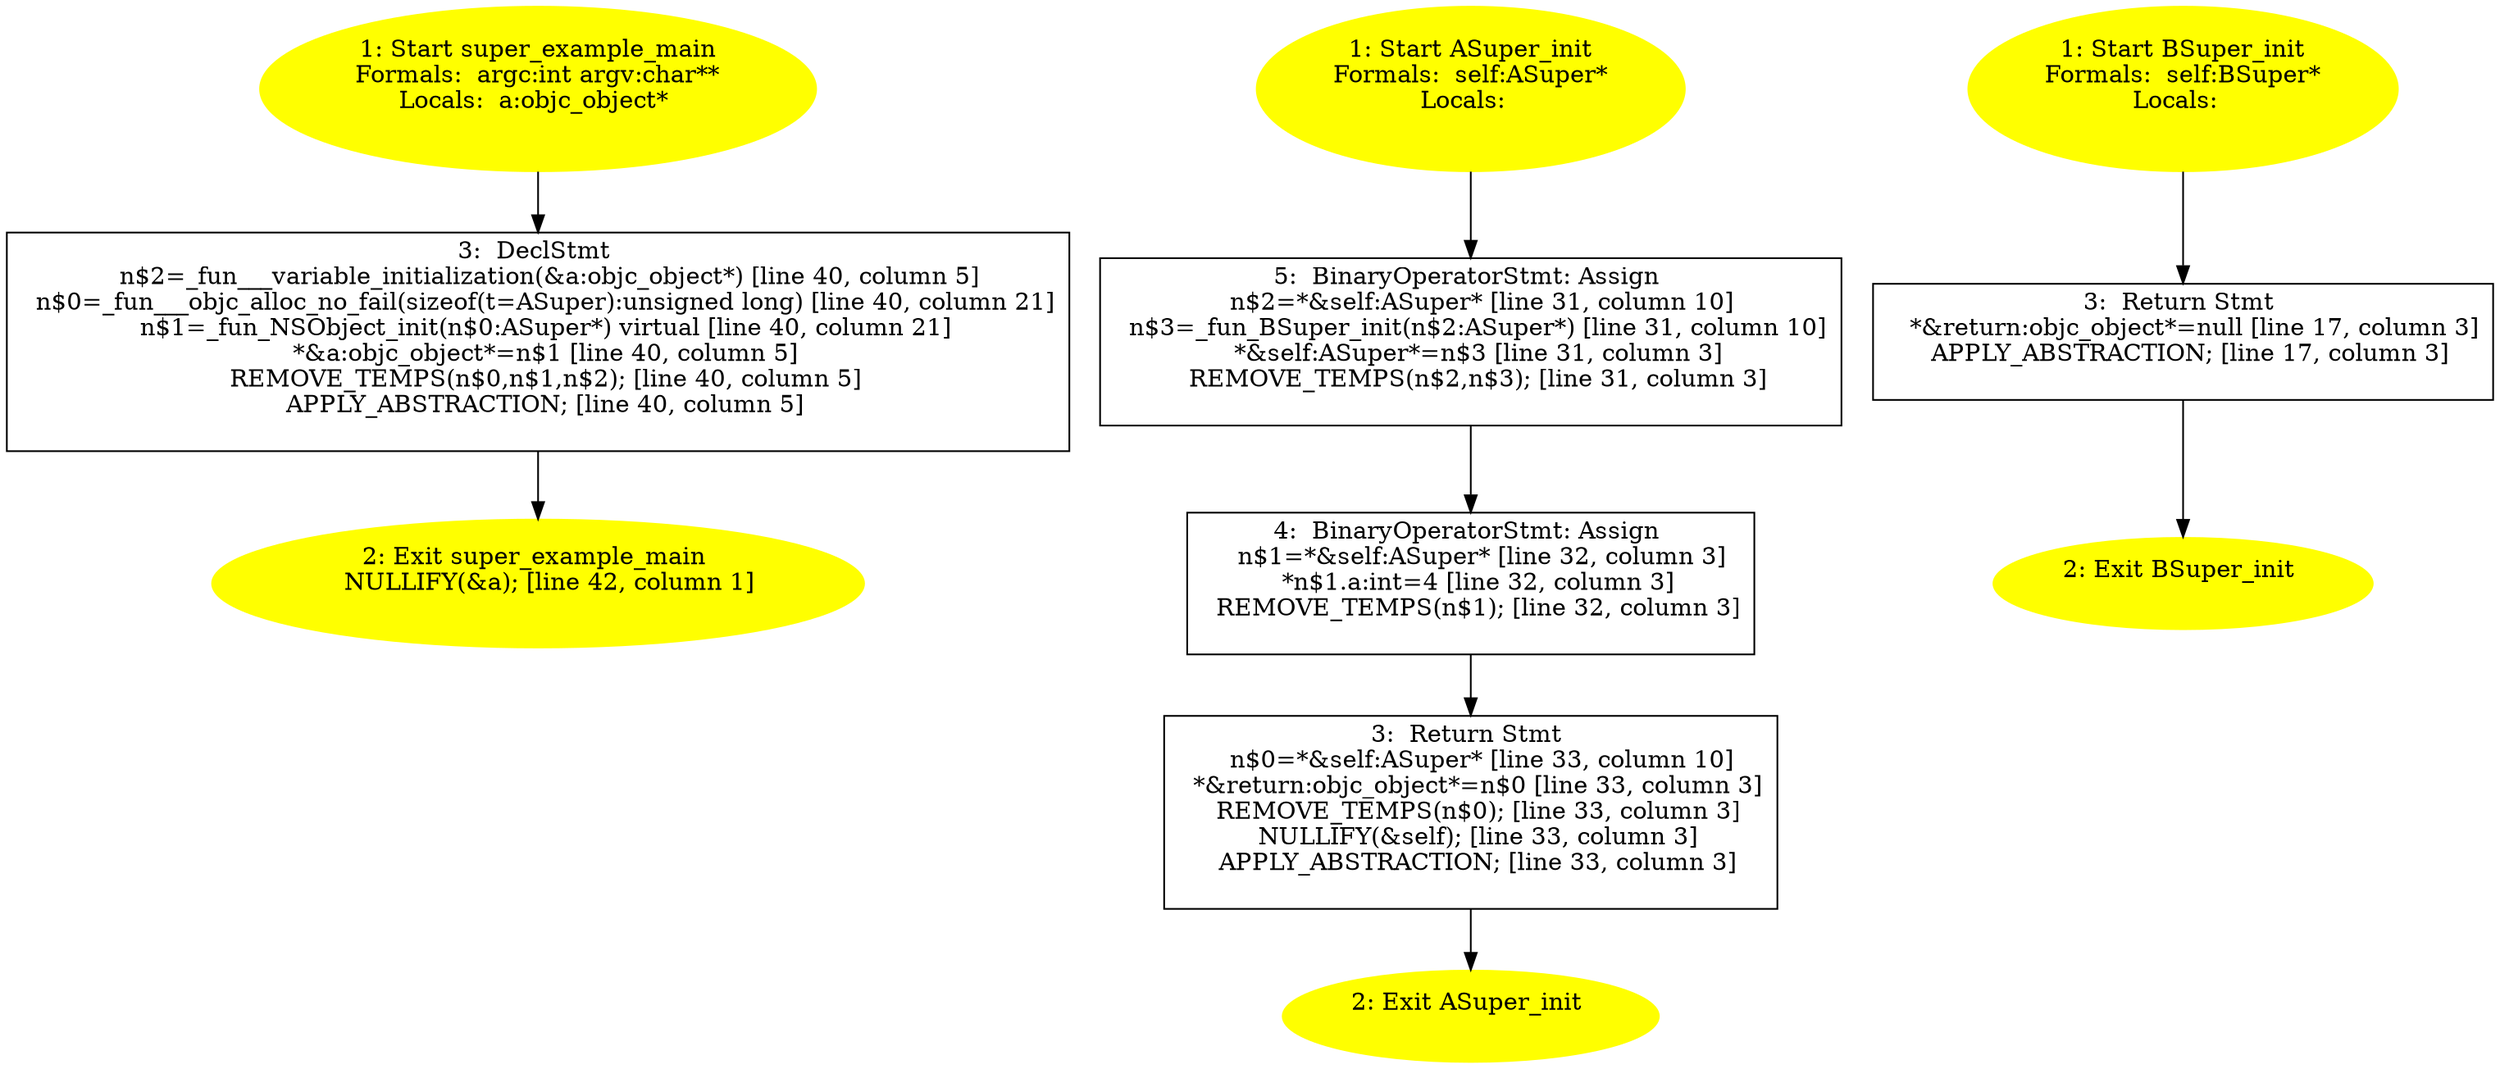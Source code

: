 /* @generated */
digraph cfg {
"super_example_main.e3ebe95e6c5ae811733f235c29fbbf6d_1" [label="1: Start super_example_main\nFormals:  argc:int argv:char**\nLocals:  a:objc_object* \n  " color=yellow style=filled]
	

	 "super_example_main.e3ebe95e6c5ae811733f235c29fbbf6d_1" -> "super_example_main.e3ebe95e6c5ae811733f235c29fbbf6d_3" ;
"super_example_main.e3ebe95e6c5ae811733f235c29fbbf6d_2" [label="2: Exit super_example_main \n   NULLIFY(&a); [line 42, column 1]\n " color=yellow style=filled]
	

"super_example_main.e3ebe95e6c5ae811733f235c29fbbf6d_3" [label="3:  DeclStmt \n   n$2=_fun___variable_initialization(&a:objc_object*) [line 40, column 5]\n  n$0=_fun___objc_alloc_no_fail(sizeof(t=ASuper):unsigned long) [line 40, column 21]\n  n$1=_fun_NSObject_init(n$0:ASuper*) virtual [line 40, column 21]\n  *&a:objc_object*=n$1 [line 40, column 5]\n  REMOVE_TEMPS(n$0,n$1,n$2); [line 40, column 5]\n  APPLY_ABSTRACTION; [line 40, column 5]\n " shape="box"]
	

	 "super_example_main.e3ebe95e6c5ae811733f235c29fbbf6d_3" -> "super_example_main.e3ebe95e6c5ae811733f235c29fbbf6d_2" ;
"init#ASuper#instance.9832dae2a83c036d9d82b45709c4855e_1" [label="1: Start ASuper_init\nFormals:  self:ASuper*\nLocals:  \n  " color=yellow style=filled]
	

	 "init#ASuper#instance.9832dae2a83c036d9d82b45709c4855e_1" -> "init#ASuper#instance.9832dae2a83c036d9d82b45709c4855e_5" ;
"init#ASuper#instance.9832dae2a83c036d9d82b45709c4855e_2" [label="2: Exit ASuper_init \n  " color=yellow style=filled]
	

"init#ASuper#instance.9832dae2a83c036d9d82b45709c4855e_3" [label="3:  Return Stmt \n   n$0=*&self:ASuper* [line 33, column 10]\n  *&return:objc_object*=n$0 [line 33, column 3]\n  REMOVE_TEMPS(n$0); [line 33, column 3]\n  NULLIFY(&self); [line 33, column 3]\n  APPLY_ABSTRACTION; [line 33, column 3]\n " shape="box"]
	

	 "init#ASuper#instance.9832dae2a83c036d9d82b45709c4855e_3" -> "init#ASuper#instance.9832dae2a83c036d9d82b45709c4855e_2" ;
"init#ASuper#instance.9832dae2a83c036d9d82b45709c4855e_4" [label="4:  BinaryOperatorStmt: Assign \n   n$1=*&self:ASuper* [line 32, column 3]\n  *n$1.a:int=4 [line 32, column 3]\n  REMOVE_TEMPS(n$1); [line 32, column 3]\n " shape="box"]
	

	 "init#ASuper#instance.9832dae2a83c036d9d82b45709c4855e_4" -> "init#ASuper#instance.9832dae2a83c036d9d82b45709c4855e_3" ;
"init#ASuper#instance.9832dae2a83c036d9d82b45709c4855e_5" [label="5:  BinaryOperatorStmt: Assign \n   n$2=*&self:ASuper* [line 31, column 10]\n  n$3=_fun_BSuper_init(n$2:ASuper*) [line 31, column 10]\n  *&self:ASuper*=n$3 [line 31, column 3]\n  REMOVE_TEMPS(n$2,n$3); [line 31, column 3]\n " shape="box"]
	

	 "init#ASuper#instance.9832dae2a83c036d9d82b45709c4855e_5" -> "init#ASuper#instance.9832dae2a83c036d9d82b45709c4855e_4" ;
"init#BSuper#instance.6678b088cbd2579c21b766781beb8030_1" [label="1: Start BSuper_init\nFormals:  self:BSuper*\nLocals:  \n  " color=yellow style=filled]
	

	 "init#BSuper#instance.6678b088cbd2579c21b766781beb8030_1" -> "init#BSuper#instance.6678b088cbd2579c21b766781beb8030_3" ;
"init#BSuper#instance.6678b088cbd2579c21b766781beb8030_2" [label="2: Exit BSuper_init \n  " color=yellow style=filled]
	

"init#BSuper#instance.6678b088cbd2579c21b766781beb8030_3" [label="3:  Return Stmt \n   *&return:objc_object*=null [line 17, column 3]\n  APPLY_ABSTRACTION; [line 17, column 3]\n " shape="box"]
	

	 "init#BSuper#instance.6678b088cbd2579c21b766781beb8030_3" -> "init#BSuper#instance.6678b088cbd2579c21b766781beb8030_2" ;
}
